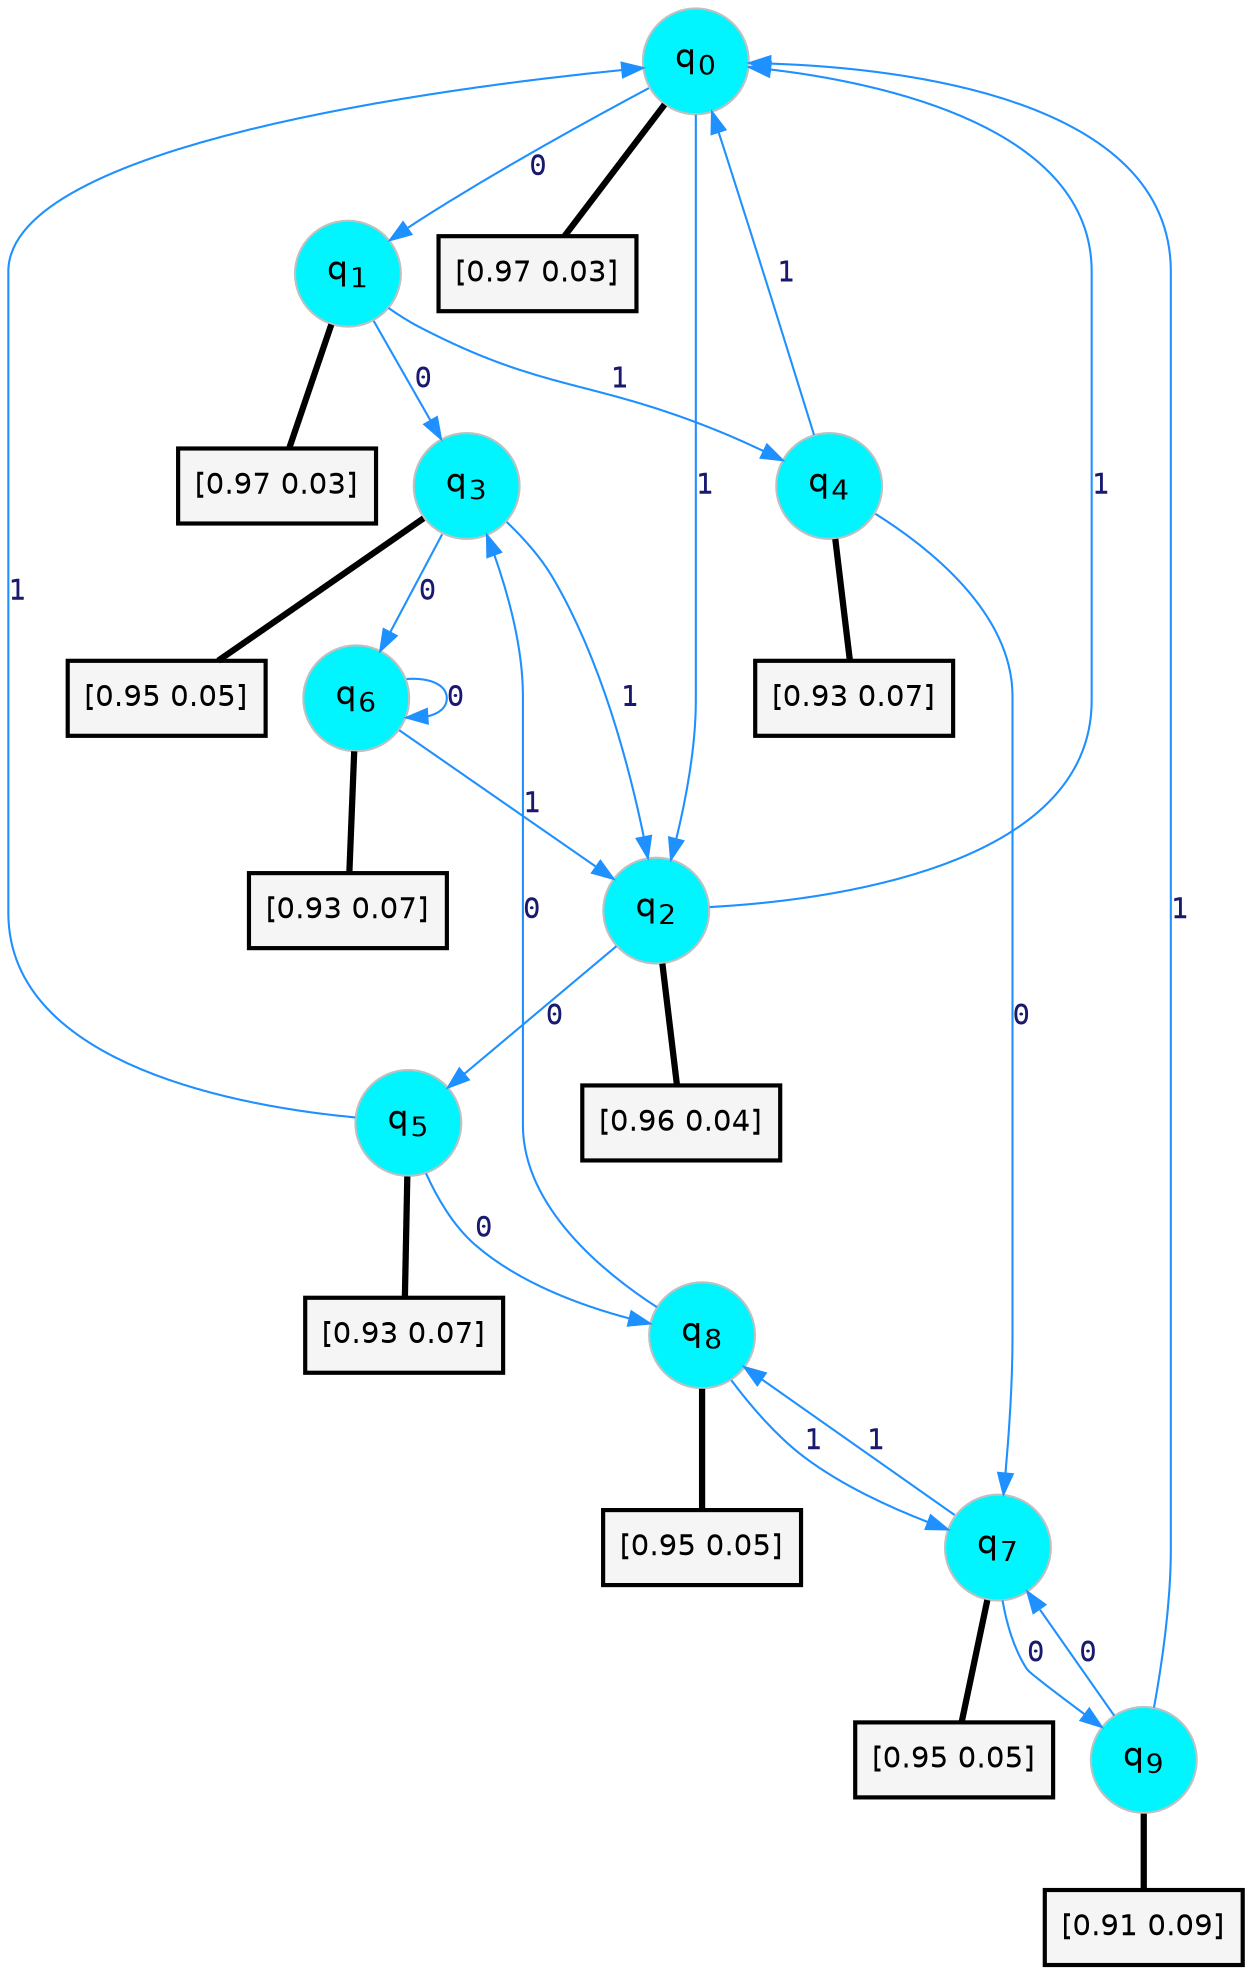 digraph G {
graph [
bgcolor=transparent, dpi=300, rankdir=TD, size="40,25"];
node [
color=gray, fillcolor=turquoise1, fontcolor=black, fontname=Helvetica, fontsize=16, fontweight=bold, shape=circle, style=filled];
edge [
arrowsize=1, color=dodgerblue1, fontcolor=midnightblue, fontname=courier, fontweight=bold, penwidth=1, style=solid, weight=20];
0[label=<q<SUB>0</SUB>>];
1[label=<q<SUB>1</SUB>>];
2[label=<q<SUB>2</SUB>>];
3[label=<q<SUB>3</SUB>>];
4[label=<q<SUB>4</SUB>>];
5[label=<q<SUB>5</SUB>>];
6[label=<q<SUB>6</SUB>>];
7[label=<q<SUB>7</SUB>>];
8[label=<q<SUB>8</SUB>>];
9[label=<q<SUB>9</SUB>>];
10[label="[0.97 0.03]", shape=box,fontcolor=black, fontname=Helvetica, fontsize=14, penwidth=2, fillcolor=whitesmoke,color=black];
11[label="[0.97 0.03]", shape=box,fontcolor=black, fontname=Helvetica, fontsize=14, penwidth=2, fillcolor=whitesmoke,color=black];
12[label="[0.96 0.04]", shape=box,fontcolor=black, fontname=Helvetica, fontsize=14, penwidth=2, fillcolor=whitesmoke,color=black];
13[label="[0.95 0.05]", shape=box,fontcolor=black, fontname=Helvetica, fontsize=14, penwidth=2, fillcolor=whitesmoke,color=black];
14[label="[0.93 0.07]", shape=box,fontcolor=black, fontname=Helvetica, fontsize=14, penwidth=2, fillcolor=whitesmoke,color=black];
15[label="[0.93 0.07]", shape=box,fontcolor=black, fontname=Helvetica, fontsize=14, penwidth=2, fillcolor=whitesmoke,color=black];
16[label="[0.93 0.07]", shape=box,fontcolor=black, fontname=Helvetica, fontsize=14, penwidth=2, fillcolor=whitesmoke,color=black];
17[label="[0.95 0.05]", shape=box,fontcolor=black, fontname=Helvetica, fontsize=14, penwidth=2, fillcolor=whitesmoke,color=black];
18[label="[0.95 0.05]", shape=box,fontcolor=black, fontname=Helvetica, fontsize=14, penwidth=2, fillcolor=whitesmoke,color=black];
19[label="[0.91 0.09]", shape=box,fontcolor=black, fontname=Helvetica, fontsize=14, penwidth=2, fillcolor=whitesmoke,color=black];
0->1 [label=0];
0->2 [label=1];
0->10 [arrowhead=none, penwidth=3,color=black];
1->3 [label=0];
1->4 [label=1];
1->11 [arrowhead=none, penwidth=3,color=black];
2->5 [label=0];
2->0 [label=1];
2->12 [arrowhead=none, penwidth=3,color=black];
3->6 [label=0];
3->2 [label=1];
3->13 [arrowhead=none, penwidth=3,color=black];
4->7 [label=0];
4->0 [label=1];
4->14 [arrowhead=none, penwidth=3,color=black];
5->8 [label=0];
5->0 [label=1];
5->15 [arrowhead=none, penwidth=3,color=black];
6->6 [label=0];
6->2 [label=1];
6->16 [arrowhead=none, penwidth=3,color=black];
7->9 [label=0];
7->8 [label=1];
7->17 [arrowhead=none, penwidth=3,color=black];
8->3 [label=0];
8->7 [label=1];
8->18 [arrowhead=none, penwidth=3,color=black];
9->7 [label=0];
9->0 [label=1];
9->19 [arrowhead=none, penwidth=3,color=black];
}
